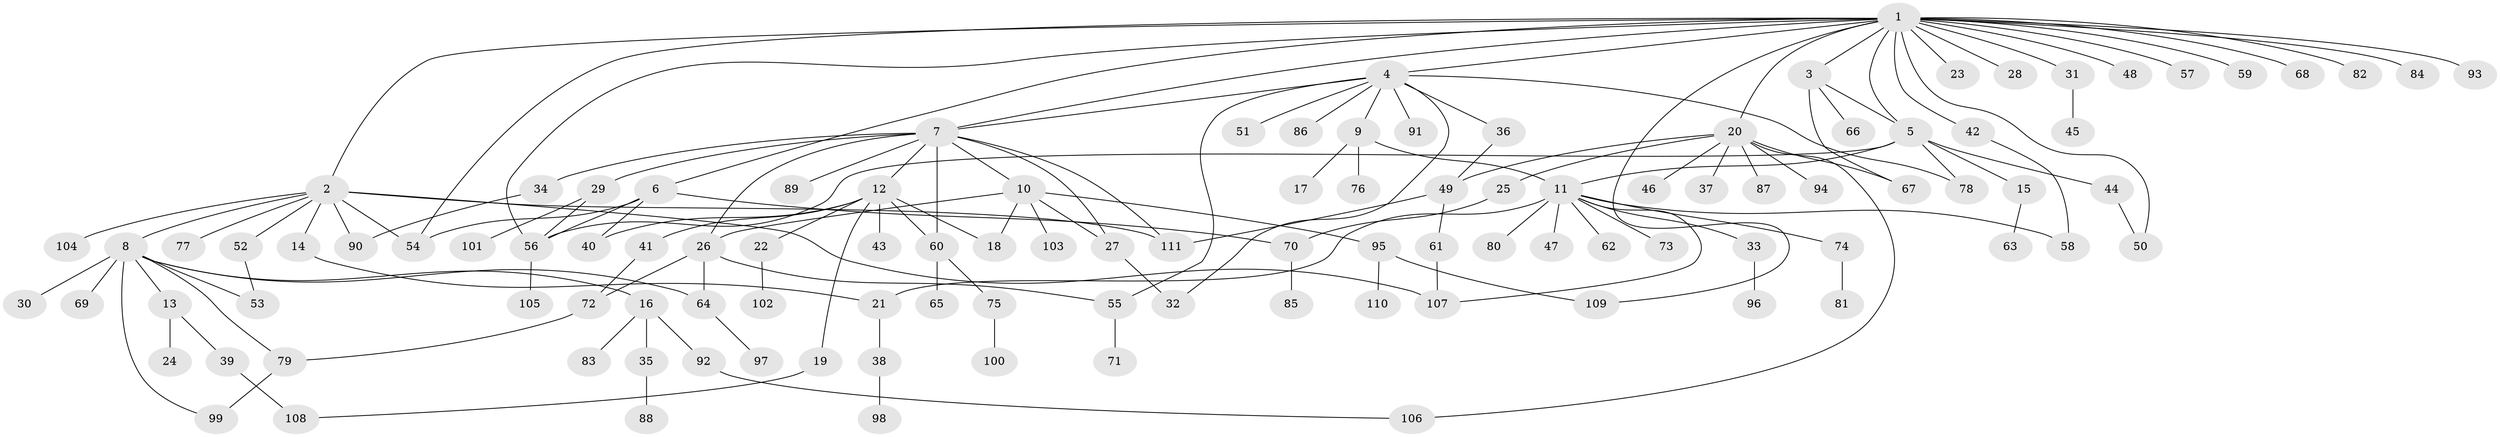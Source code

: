 // Generated by graph-tools (version 1.1) at 2025/49/03/09/25 03:49:58]
// undirected, 111 vertices, 145 edges
graph export_dot {
graph [start="1"]
  node [color=gray90,style=filled];
  1;
  2;
  3;
  4;
  5;
  6;
  7;
  8;
  9;
  10;
  11;
  12;
  13;
  14;
  15;
  16;
  17;
  18;
  19;
  20;
  21;
  22;
  23;
  24;
  25;
  26;
  27;
  28;
  29;
  30;
  31;
  32;
  33;
  34;
  35;
  36;
  37;
  38;
  39;
  40;
  41;
  42;
  43;
  44;
  45;
  46;
  47;
  48;
  49;
  50;
  51;
  52;
  53;
  54;
  55;
  56;
  57;
  58;
  59;
  60;
  61;
  62;
  63;
  64;
  65;
  66;
  67;
  68;
  69;
  70;
  71;
  72;
  73;
  74;
  75;
  76;
  77;
  78;
  79;
  80;
  81;
  82;
  83;
  84;
  85;
  86;
  87;
  88;
  89;
  90;
  91;
  92;
  93;
  94;
  95;
  96;
  97;
  98;
  99;
  100;
  101;
  102;
  103;
  104;
  105;
  106;
  107;
  108;
  109;
  110;
  111;
  1 -- 2;
  1 -- 3;
  1 -- 4;
  1 -- 5;
  1 -- 6;
  1 -- 7;
  1 -- 20;
  1 -- 23;
  1 -- 28;
  1 -- 31;
  1 -- 42;
  1 -- 48;
  1 -- 50;
  1 -- 54;
  1 -- 56;
  1 -- 57;
  1 -- 59;
  1 -- 68;
  1 -- 82;
  1 -- 84;
  1 -- 93;
  1 -- 109;
  2 -- 8;
  2 -- 14;
  2 -- 52;
  2 -- 54;
  2 -- 77;
  2 -- 90;
  2 -- 104;
  2 -- 107;
  2 -- 111;
  3 -- 5;
  3 -- 66;
  3 -- 67;
  4 -- 7;
  4 -- 9;
  4 -- 32;
  4 -- 36;
  4 -- 51;
  4 -- 55;
  4 -- 78;
  4 -- 86;
  4 -- 91;
  5 -- 11;
  5 -- 15;
  5 -- 44;
  5 -- 56;
  5 -- 78;
  6 -- 40;
  6 -- 54;
  6 -- 56;
  6 -- 70;
  7 -- 10;
  7 -- 12;
  7 -- 26;
  7 -- 27;
  7 -- 29;
  7 -- 34;
  7 -- 60;
  7 -- 89;
  7 -- 111;
  8 -- 13;
  8 -- 16;
  8 -- 30;
  8 -- 53;
  8 -- 64;
  8 -- 69;
  8 -- 79;
  8 -- 99;
  9 -- 11;
  9 -- 17;
  9 -- 76;
  10 -- 18;
  10 -- 26;
  10 -- 27;
  10 -- 95;
  10 -- 103;
  11 -- 21;
  11 -- 33;
  11 -- 47;
  11 -- 58;
  11 -- 62;
  11 -- 73;
  11 -- 74;
  11 -- 80;
  11 -- 107;
  12 -- 18;
  12 -- 19;
  12 -- 22;
  12 -- 40;
  12 -- 41;
  12 -- 43;
  12 -- 60;
  13 -- 24;
  13 -- 39;
  14 -- 21;
  15 -- 63;
  16 -- 35;
  16 -- 83;
  16 -- 92;
  19 -- 108;
  20 -- 25;
  20 -- 37;
  20 -- 46;
  20 -- 49;
  20 -- 67;
  20 -- 87;
  20 -- 94;
  20 -- 106;
  21 -- 38;
  22 -- 102;
  25 -- 70;
  26 -- 55;
  26 -- 64;
  26 -- 72;
  27 -- 32;
  29 -- 56;
  29 -- 101;
  31 -- 45;
  33 -- 96;
  34 -- 90;
  35 -- 88;
  36 -- 49;
  38 -- 98;
  39 -- 108;
  41 -- 72;
  42 -- 58;
  44 -- 50;
  49 -- 61;
  49 -- 111;
  52 -- 53;
  55 -- 71;
  56 -- 105;
  60 -- 65;
  60 -- 75;
  61 -- 107;
  64 -- 97;
  70 -- 85;
  72 -- 79;
  74 -- 81;
  75 -- 100;
  79 -- 99;
  92 -- 106;
  95 -- 109;
  95 -- 110;
}
